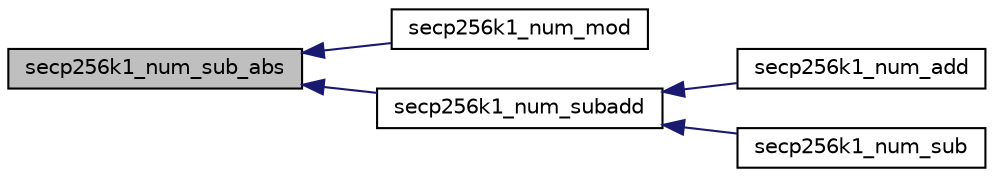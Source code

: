digraph "secp256k1_num_sub_abs"
{
  edge [fontname="Helvetica",fontsize="10",labelfontname="Helvetica",labelfontsize="10"];
  node [fontname="Helvetica",fontsize="10",shape=record];
  rankdir="LR";
  Node51 [label="secp256k1_num_sub_abs",height=0.2,width=0.4,color="black", fillcolor="grey75", style="filled", fontcolor="black"];
  Node51 -> Node52 [dir="back",color="midnightblue",fontsize="10",style="solid",fontname="Helvetica"];
  Node52 [label="secp256k1_num_mod",height=0.2,width=0.4,color="black", fillcolor="white", style="filled",URL="$d2/da2/num__gmp__impl_8h.html#af30b363582f76292c16da36d8240bbed"];
  Node51 -> Node53 [dir="back",color="midnightblue",fontsize="10",style="solid",fontname="Helvetica"];
  Node53 [label="secp256k1_num_subadd",height=0.2,width=0.4,color="black", fillcolor="white", style="filled",URL="$d2/da2/num__gmp__impl_8h.html#ade08e33c2964e9b6e5ca7160363b21df"];
  Node53 -> Node54 [dir="back",color="midnightblue",fontsize="10",style="solid",fontname="Helvetica"];
  Node54 [label="secp256k1_num_add",height=0.2,width=0.4,color="black", fillcolor="white", style="filled",URL="$d2/da2/num__gmp__impl_8h.html#a2a2407a291e6646a94ade2d5c90f961b"];
  Node53 -> Node55 [dir="back",color="midnightblue",fontsize="10",style="solid",fontname="Helvetica"];
  Node55 [label="secp256k1_num_sub",height=0.2,width=0.4,color="black", fillcolor="white", style="filled",URL="$d2/da2/num__gmp__impl_8h.html#ad5ad0fd05f4f7d29d75f92fa540ede0a"];
}

